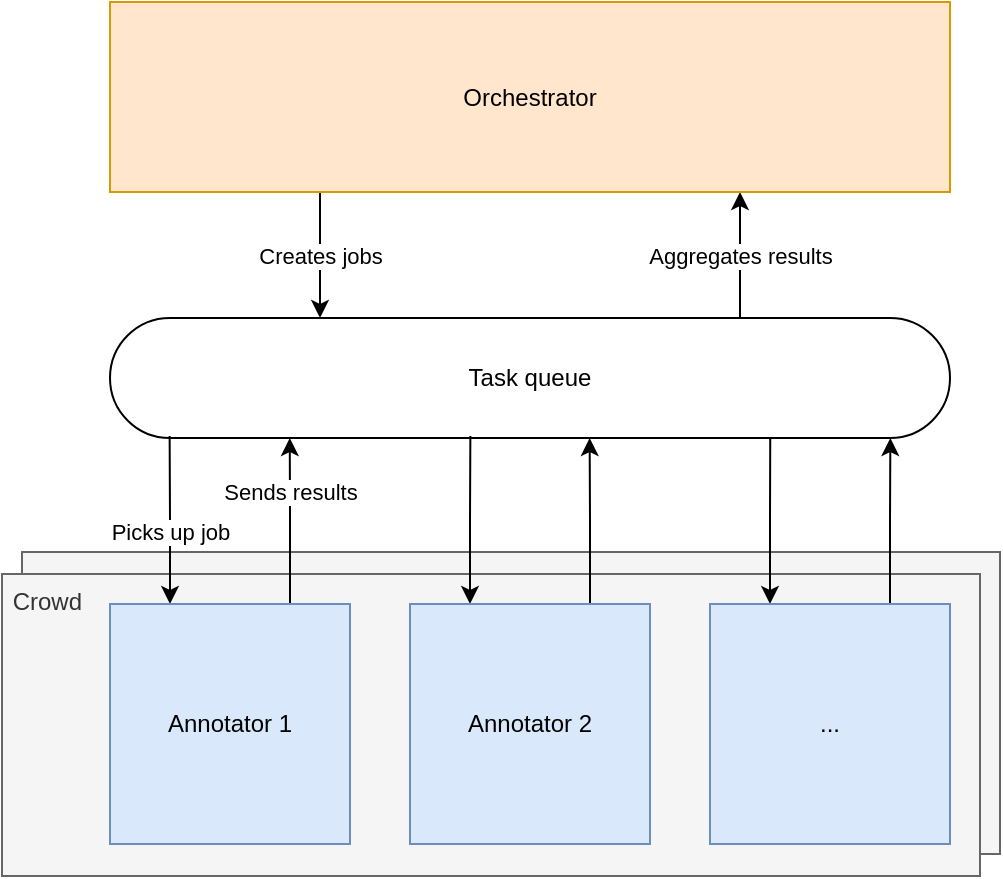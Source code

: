 <mxfile version="14.8.4" type="device"><diagram id="bg4VVb76kCvuAfHZZWJD" name="Page-1"><mxGraphModel dx="1422" dy="901" grid="0" gridSize="10" guides="1" tooltips="1" connect="1" arrows="1" fold="1" page="0" pageScale="1" pageWidth="850" pageHeight="1100" math="0" shadow="0"><root><mxCell id="0"/><mxCell id="1" parent="0"/><mxCell id="NPhwH_cfaw31Y50Fidlg-22" value="" style="rounded=0;whiteSpace=wrap;html=1;align=left;verticalAlign=top;fillColor=#f5f5f5;strokeColor=#666666;fontColor=#333333;" vertex="1" parent="1"><mxGeometry x="46" y="367" width="489" height="151" as="geometry"/></mxCell><mxCell id="NPhwH_cfaw31Y50Fidlg-20" value="&amp;nbsp;Crowd" style="rounded=0;whiteSpace=wrap;html=1;align=left;verticalAlign=top;fillColor=#f5f5f5;strokeColor=#666666;fontColor=#333333;" vertex="1" parent="1"><mxGeometry x="36" y="378" width="489" height="151" as="geometry"/></mxCell><mxCell id="NPhwH_cfaw31Y50Fidlg-18" value="Aggregates results" style="edgeStyle=orthogonalEdgeStyle;rounded=0;orthogonalLoop=1;jettySize=auto;html=1;exitX=0.75;exitY=0;exitDx=0;exitDy=0;entryX=0.75;entryY=1;entryDx=0;entryDy=0;startArrow=none;startFill=0;endArrow=classic;endFill=1;" edge="1" parent="1" source="NPhwH_cfaw31Y50Fidlg-1" target="NPhwH_cfaw31Y50Fidlg-16"><mxGeometry relative="1" as="geometry"/></mxCell><mxCell id="NPhwH_cfaw31Y50Fidlg-1" value="Task queue" style="rounded=1;whiteSpace=wrap;html=1;imageHeight=24;arcSize=50;" vertex="1" parent="1"><mxGeometry x="90" y="250" width="420" height="60" as="geometry"/></mxCell><mxCell id="NPhwH_cfaw31Y50Fidlg-9" value="Picks up job" style="edgeStyle=orthogonalEdgeStyle;rounded=0;orthogonalLoop=1;jettySize=auto;html=1;exitX=0.25;exitY=0;exitDx=0;exitDy=0;entryX=0.071;entryY=0.983;entryDx=0;entryDy=0;entryPerimeter=0;startArrow=classic;startFill=1;endArrow=none;endFill=0;" edge="1" parent="1" source="NPhwH_cfaw31Y50Fidlg-2" target="NPhwH_cfaw31Y50Fidlg-1"><mxGeometry x="-0.145" relative="1" as="geometry"><mxPoint as="offset"/></mxGeometry></mxCell><mxCell id="NPhwH_cfaw31Y50Fidlg-11" value="Sends results" style="edgeStyle=orthogonalEdgeStyle;rounded=0;orthogonalLoop=1;jettySize=auto;html=1;exitX=0.75;exitY=0;exitDx=0;exitDy=0;entryX=0.214;entryY=1;entryDx=0;entryDy=0;entryPerimeter=0;startArrow=none;startFill=0;endArrow=classic;endFill=1;" edge="1" parent="1" source="NPhwH_cfaw31Y50Fidlg-2" target="NPhwH_cfaw31Y50Fidlg-1"><mxGeometry x="0.349" relative="1" as="geometry"><Array as="points"><mxPoint x="180" y="347"/><mxPoint x="180" y="347"/></Array><mxPoint as="offset"/></mxGeometry></mxCell><mxCell id="NPhwH_cfaw31Y50Fidlg-2" value="Annotator 1" style="rounded=0;whiteSpace=wrap;html=1;fillColor=#dae8fc;strokeColor=#6c8ebf;" vertex="1" parent="1"><mxGeometry x="90" y="393" width="120" height="120" as="geometry"/></mxCell><mxCell id="NPhwH_cfaw31Y50Fidlg-14" style="edgeStyle=orthogonalEdgeStyle;rounded=0;orthogonalLoop=1;jettySize=auto;html=1;exitX=0.25;exitY=0;exitDx=0;exitDy=0;entryX=0.786;entryY=1;entryDx=0;entryDy=0;entryPerimeter=0;startArrow=classic;startFill=1;endArrow=none;endFill=0;" edge="1" parent="1" source="NPhwH_cfaw31Y50Fidlg-3" target="NPhwH_cfaw31Y50Fidlg-1"><mxGeometry relative="1" as="geometry"/></mxCell><mxCell id="NPhwH_cfaw31Y50Fidlg-15" style="edgeStyle=orthogonalEdgeStyle;rounded=0;orthogonalLoop=1;jettySize=auto;html=1;exitX=0.75;exitY=0;exitDx=0;exitDy=0;entryX=0.929;entryY=1;entryDx=0;entryDy=0;entryPerimeter=0;startArrow=none;startFill=0;endArrow=classic;endFill=1;" edge="1" parent="1" source="NPhwH_cfaw31Y50Fidlg-3" target="NPhwH_cfaw31Y50Fidlg-1"><mxGeometry relative="1" as="geometry"/></mxCell><mxCell id="NPhwH_cfaw31Y50Fidlg-3" value="..." style="rounded=0;whiteSpace=wrap;html=1;fillColor=#dae8fc;strokeColor=#6c8ebf;" vertex="1" parent="1"><mxGeometry x="390" y="393" width="120" height="120" as="geometry"/></mxCell><mxCell id="NPhwH_cfaw31Y50Fidlg-12" style="edgeStyle=orthogonalEdgeStyle;rounded=0;orthogonalLoop=1;jettySize=auto;html=1;exitX=0.25;exitY=0;exitDx=0;exitDy=0;entryX=0.429;entryY=0.983;entryDx=0;entryDy=0;entryPerimeter=0;startArrow=classic;startFill=1;endArrow=none;endFill=0;" edge="1" parent="1" source="NPhwH_cfaw31Y50Fidlg-4" target="NPhwH_cfaw31Y50Fidlg-1"><mxGeometry relative="1" as="geometry"/></mxCell><mxCell id="NPhwH_cfaw31Y50Fidlg-13" style="edgeStyle=orthogonalEdgeStyle;rounded=0;orthogonalLoop=1;jettySize=auto;html=1;exitX=0.75;exitY=0;exitDx=0;exitDy=0;entryX=0.571;entryY=1;entryDx=0;entryDy=0;entryPerimeter=0;startArrow=none;startFill=0;endArrow=classic;endFill=1;" edge="1" parent="1" source="NPhwH_cfaw31Y50Fidlg-4" target="NPhwH_cfaw31Y50Fidlg-1"><mxGeometry relative="1" as="geometry"/></mxCell><mxCell id="NPhwH_cfaw31Y50Fidlg-4" value="Annotator 2" style="rounded=0;whiteSpace=wrap;html=1;fillColor=#dae8fc;strokeColor=#6c8ebf;" vertex="1" parent="1"><mxGeometry x="240" y="393" width="120" height="120" as="geometry"/></mxCell><mxCell id="NPhwH_cfaw31Y50Fidlg-17" value="Creates jobs" style="edgeStyle=orthogonalEdgeStyle;rounded=0;orthogonalLoop=1;jettySize=auto;html=1;exitX=0.25;exitY=1;exitDx=0;exitDy=0;entryX=0.25;entryY=0;entryDx=0;entryDy=0;startArrow=none;startFill=0;endArrow=classic;endFill=1;" edge="1" parent="1" source="NPhwH_cfaw31Y50Fidlg-16" target="NPhwH_cfaw31Y50Fidlg-1"><mxGeometry relative="1" as="geometry"/></mxCell><mxCell id="NPhwH_cfaw31Y50Fidlg-16" value="Orchestrator" style="rounded=0;whiteSpace=wrap;html=1;fillColor=#ffe6cc;strokeColor=#d79b00;" vertex="1" parent="1"><mxGeometry x="90" y="92" width="420" height="95" as="geometry"/></mxCell></root></mxGraphModel></diagram></mxfile>